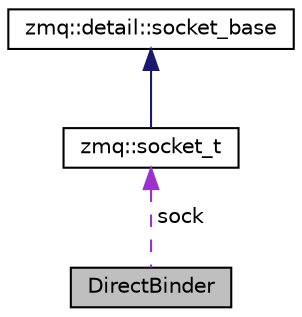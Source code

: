digraph "DirectBinder"
{
  edge [fontname="Helvetica",fontsize="10",labelfontname="Helvetica",labelfontsize="10"];
  node [fontname="Helvetica",fontsize="10",shape=record];
  Node1 [label="DirectBinder",height=0.2,width=0.4,color="black", fillcolor="grey75", style="filled", fontcolor="black"];
  Node2 -> Node1 [dir="back",color="darkorchid3",fontsize="10",style="dashed",label=" sock" ,fontname="Helvetica"];
  Node2 [label="zmq::socket_t",height=0.2,width=0.4,color="black", fillcolor="white", style="filled",URL="$classzmq_1_1socket__t.html"];
  Node3 -> Node2 [dir="back",color="midnightblue",fontsize="10",style="solid",fontname="Helvetica"];
  Node3 [label="zmq::detail::socket_base",height=0.2,width=0.4,color="black", fillcolor="white", style="filled",URL="$classzmq_1_1detail_1_1socket__base.html"];
}
